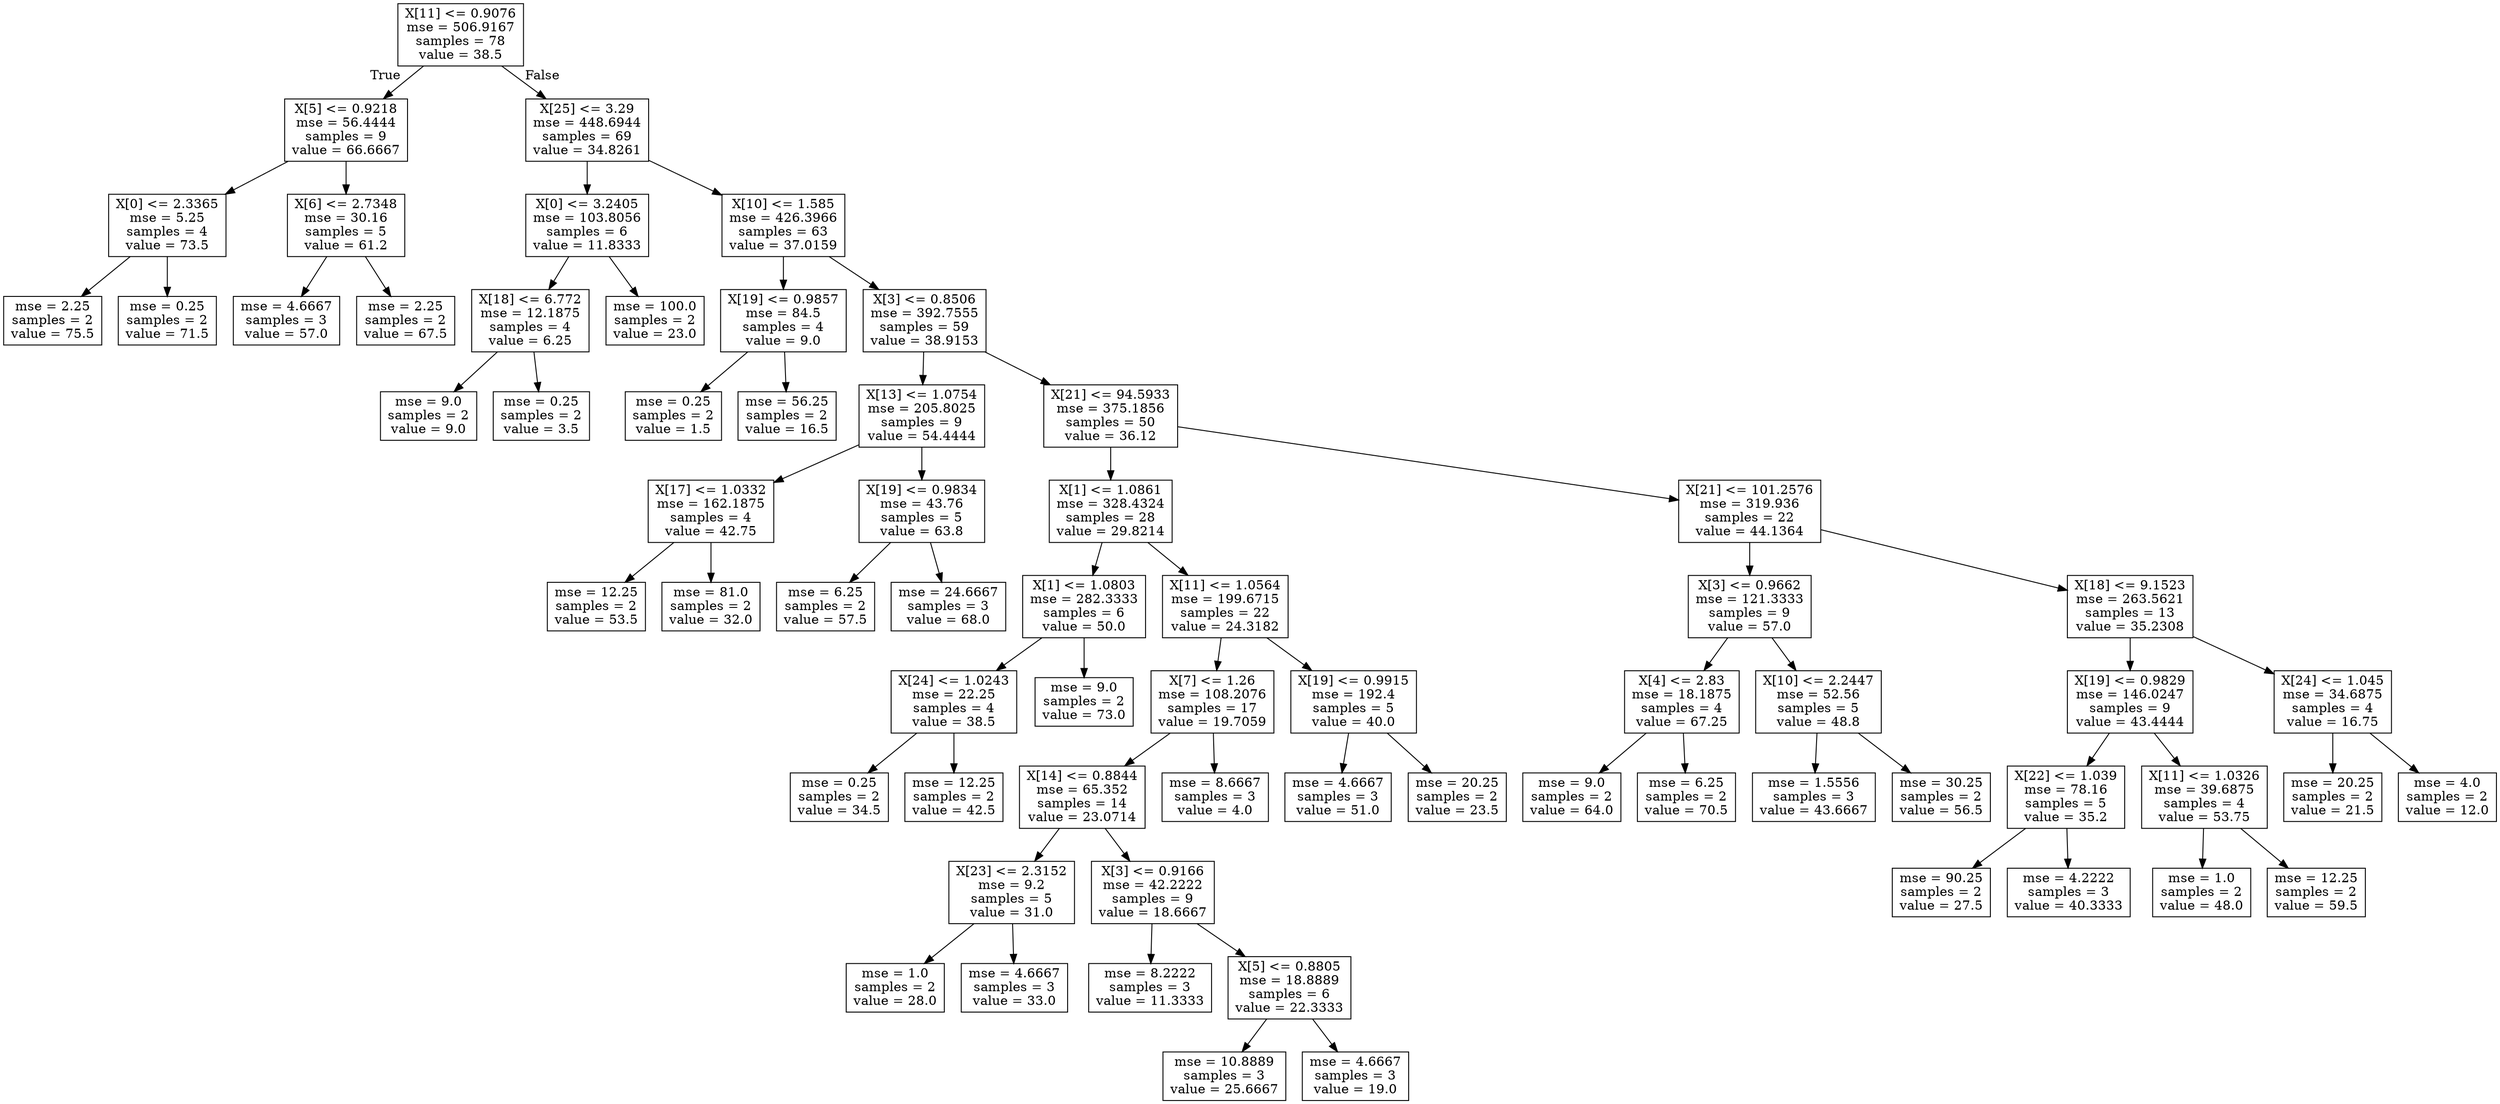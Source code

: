digraph Tree {
node [shape=box] ;
0 [label="X[11] <= 0.9076\nmse = 506.9167\nsamples = 78\nvalue = 38.5"] ;
1 [label="X[5] <= 0.9218\nmse = 56.4444\nsamples = 9\nvalue = 66.6667"] ;
0 -> 1 [labeldistance=2.5, labelangle=45, headlabel="True"] ;
2 [label="X[0] <= 2.3365\nmse = 5.25\nsamples = 4\nvalue = 73.5"] ;
1 -> 2 ;
3 [label="mse = 2.25\nsamples = 2\nvalue = 75.5"] ;
2 -> 3 ;
4 [label="mse = 0.25\nsamples = 2\nvalue = 71.5"] ;
2 -> 4 ;
5 [label="X[6] <= 2.7348\nmse = 30.16\nsamples = 5\nvalue = 61.2"] ;
1 -> 5 ;
6 [label="mse = 4.6667\nsamples = 3\nvalue = 57.0"] ;
5 -> 6 ;
7 [label="mse = 2.25\nsamples = 2\nvalue = 67.5"] ;
5 -> 7 ;
8 [label="X[25] <= 3.29\nmse = 448.6944\nsamples = 69\nvalue = 34.8261"] ;
0 -> 8 [labeldistance=2.5, labelangle=-45, headlabel="False"] ;
9 [label="X[0] <= 3.2405\nmse = 103.8056\nsamples = 6\nvalue = 11.8333"] ;
8 -> 9 ;
10 [label="X[18] <= 6.772\nmse = 12.1875\nsamples = 4\nvalue = 6.25"] ;
9 -> 10 ;
11 [label="mse = 9.0\nsamples = 2\nvalue = 9.0"] ;
10 -> 11 ;
12 [label="mse = 0.25\nsamples = 2\nvalue = 3.5"] ;
10 -> 12 ;
13 [label="mse = 100.0\nsamples = 2\nvalue = 23.0"] ;
9 -> 13 ;
14 [label="X[10] <= 1.585\nmse = 426.3966\nsamples = 63\nvalue = 37.0159"] ;
8 -> 14 ;
15 [label="X[19] <= 0.9857\nmse = 84.5\nsamples = 4\nvalue = 9.0"] ;
14 -> 15 ;
16 [label="mse = 0.25\nsamples = 2\nvalue = 1.5"] ;
15 -> 16 ;
17 [label="mse = 56.25\nsamples = 2\nvalue = 16.5"] ;
15 -> 17 ;
18 [label="X[3] <= 0.8506\nmse = 392.7555\nsamples = 59\nvalue = 38.9153"] ;
14 -> 18 ;
19 [label="X[13] <= 1.0754\nmse = 205.8025\nsamples = 9\nvalue = 54.4444"] ;
18 -> 19 ;
20 [label="X[17] <= 1.0332\nmse = 162.1875\nsamples = 4\nvalue = 42.75"] ;
19 -> 20 ;
21 [label="mse = 12.25\nsamples = 2\nvalue = 53.5"] ;
20 -> 21 ;
22 [label="mse = 81.0\nsamples = 2\nvalue = 32.0"] ;
20 -> 22 ;
23 [label="X[19] <= 0.9834\nmse = 43.76\nsamples = 5\nvalue = 63.8"] ;
19 -> 23 ;
24 [label="mse = 6.25\nsamples = 2\nvalue = 57.5"] ;
23 -> 24 ;
25 [label="mse = 24.6667\nsamples = 3\nvalue = 68.0"] ;
23 -> 25 ;
26 [label="X[21] <= 94.5933\nmse = 375.1856\nsamples = 50\nvalue = 36.12"] ;
18 -> 26 ;
27 [label="X[1] <= 1.0861\nmse = 328.4324\nsamples = 28\nvalue = 29.8214"] ;
26 -> 27 ;
28 [label="X[1] <= 1.0803\nmse = 282.3333\nsamples = 6\nvalue = 50.0"] ;
27 -> 28 ;
29 [label="X[24] <= 1.0243\nmse = 22.25\nsamples = 4\nvalue = 38.5"] ;
28 -> 29 ;
30 [label="mse = 0.25\nsamples = 2\nvalue = 34.5"] ;
29 -> 30 ;
31 [label="mse = 12.25\nsamples = 2\nvalue = 42.5"] ;
29 -> 31 ;
32 [label="mse = 9.0\nsamples = 2\nvalue = 73.0"] ;
28 -> 32 ;
33 [label="X[11] <= 1.0564\nmse = 199.6715\nsamples = 22\nvalue = 24.3182"] ;
27 -> 33 ;
34 [label="X[7] <= 1.26\nmse = 108.2076\nsamples = 17\nvalue = 19.7059"] ;
33 -> 34 ;
35 [label="X[14] <= 0.8844\nmse = 65.352\nsamples = 14\nvalue = 23.0714"] ;
34 -> 35 ;
36 [label="X[23] <= 2.3152\nmse = 9.2\nsamples = 5\nvalue = 31.0"] ;
35 -> 36 ;
37 [label="mse = 1.0\nsamples = 2\nvalue = 28.0"] ;
36 -> 37 ;
38 [label="mse = 4.6667\nsamples = 3\nvalue = 33.0"] ;
36 -> 38 ;
39 [label="X[3] <= 0.9166\nmse = 42.2222\nsamples = 9\nvalue = 18.6667"] ;
35 -> 39 ;
40 [label="mse = 8.2222\nsamples = 3\nvalue = 11.3333"] ;
39 -> 40 ;
41 [label="X[5] <= 0.8805\nmse = 18.8889\nsamples = 6\nvalue = 22.3333"] ;
39 -> 41 ;
42 [label="mse = 10.8889\nsamples = 3\nvalue = 25.6667"] ;
41 -> 42 ;
43 [label="mse = 4.6667\nsamples = 3\nvalue = 19.0"] ;
41 -> 43 ;
44 [label="mse = 8.6667\nsamples = 3\nvalue = 4.0"] ;
34 -> 44 ;
45 [label="X[19] <= 0.9915\nmse = 192.4\nsamples = 5\nvalue = 40.0"] ;
33 -> 45 ;
46 [label="mse = 4.6667\nsamples = 3\nvalue = 51.0"] ;
45 -> 46 ;
47 [label="mse = 20.25\nsamples = 2\nvalue = 23.5"] ;
45 -> 47 ;
48 [label="X[21] <= 101.2576\nmse = 319.936\nsamples = 22\nvalue = 44.1364"] ;
26 -> 48 ;
49 [label="X[3] <= 0.9662\nmse = 121.3333\nsamples = 9\nvalue = 57.0"] ;
48 -> 49 ;
50 [label="X[4] <= 2.83\nmse = 18.1875\nsamples = 4\nvalue = 67.25"] ;
49 -> 50 ;
51 [label="mse = 9.0\nsamples = 2\nvalue = 64.0"] ;
50 -> 51 ;
52 [label="mse = 6.25\nsamples = 2\nvalue = 70.5"] ;
50 -> 52 ;
53 [label="X[10] <= 2.2447\nmse = 52.56\nsamples = 5\nvalue = 48.8"] ;
49 -> 53 ;
54 [label="mse = 1.5556\nsamples = 3\nvalue = 43.6667"] ;
53 -> 54 ;
55 [label="mse = 30.25\nsamples = 2\nvalue = 56.5"] ;
53 -> 55 ;
56 [label="X[18] <= 9.1523\nmse = 263.5621\nsamples = 13\nvalue = 35.2308"] ;
48 -> 56 ;
57 [label="X[19] <= 0.9829\nmse = 146.0247\nsamples = 9\nvalue = 43.4444"] ;
56 -> 57 ;
58 [label="X[22] <= 1.039\nmse = 78.16\nsamples = 5\nvalue = 35.2"] ;
57 -> 58 ;
59 [label="mse = 90.25\nsamples = 2\nvalue = 27.5"] ;
58 -> 59 ;
60 [label="mse = 4.2222\nsamples = 3\nvalue = 40.3333"] ;
58 -> 60 ;
61 [label="X[11] <= 1.0326\nmse = 39.6875\nsamples = 4\nvalue = 53.75"] ;
57 -> 61 ;
62 [label="mse = 1.0\nsamples = 2\nvalue = 48.0"] ;
61 -> 62 ;
63 [label="mse = 12.25\nsamples = 2\nvalue = 59.5"] ;
61 -> 63 ;
64 [label="X[24] <= 1.045\nmse = 34.6875\nsamples = 4\nvalue = 16.75"] ;
56 -> 64 ;
65 [label="mse = 20.25\nsamples = 2\nvalue = 21.5"] ;
64 -> 65 ;
66 [label="mse = 4.0\nsamples = 2\nvalue = 12.0"] ;
64 -> 66 ;
}